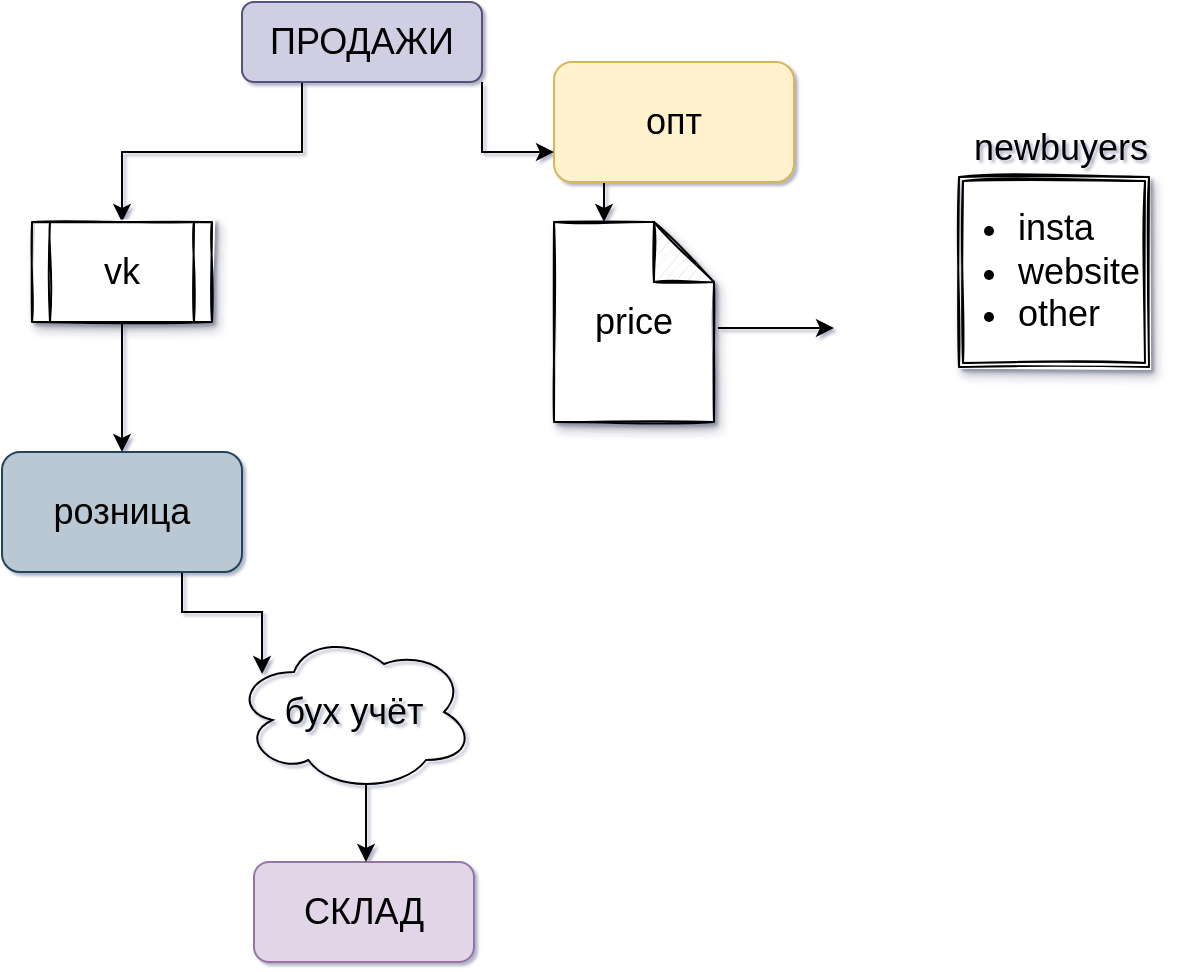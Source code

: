 <mxfile version="18.0.2" type="github">
  <diagram id="qmRuE9SEd1rKAgiWZIl9" name="Page-1">
    <mxGraphModel dx="946" dy="531" grid="1" gridSize="10" guides="1" tooltips="1" connect="1" arrows="1" fold="1" page="1" pageScale="1" pageWidth="827" pageHeight="1169" math="0" shadow="1">
      <root>
        <mxCell id="0" />
        <mxCell id="1" parent="0" />
        <mxCell id="yZWfXlYMy1JbikCf-7DQ-27" style="edgeStyle=orthogonalEdgeStyle;rounded=0;orthogonalLoop=1;jettySize=auto;html=1;exitX=0.25;exitY=1;exitDx=0;exitDy=0;entryX=0;entryY=0;entryDx=25;entryDy=0;entryPerimeter=0;fontSize=18;" edge="1" parent="1" source="yZWfXlYMy1JbikCf-7DQ-2" target="yZWfXlYMy1JbikCf-7DQ-9">
          <mxGeometry relative="1" as="geometry" />
        </mxCell>
        <mxCell id="yZWfXlYMy1JbikCf-7DQ-2" value="&lt;font style=&quot;font-size: 18px;&quot;&gt;&lt;font style=&quot;font-size: 18px;&quot;&gt;опт&lt;/font&gt;&lt;/font&gt;" style="rounded=1;whiteSpace=wrap;html=1;fillColor=#fff2cc;strokeColor=#d6b656;shadow=0;" vertex="1" parent="1">
          <mxGeometry x="500" y="300" width="120" height="60" as="geometry" />
        </mxCell>
        <mxCell id="yZWfXlYMy1JbikCf-7DQ-3" value="СКЛАД" style="rounded=1;whiteSpace=wrap;html=1;shadow=0;fontSize=18;fillColor=#e1d5e7;strokeColor=#9673a6;" vertex="1" parent="1">
          <mxGeometry x="350" y="700" width="110" height="50" as="geometry" />
        </mxCell>
        <mxCell id="yZWfXlYMy1JbikCf-7DQ-25" style="edgeStyle=orthogonalEdgeStyle;rounded=0;orthogonalLoop=1;jettySize=auto;html=1;exitX=0.55;exitY=0.95;exitDx=0;exitDy=0;exitPerimeter=0;fontSize=18;" edge="1" parent="1" source="yZWfXlYMy1JbikCf-7DQ-4">
          <mxGeometry relative="1" as="geometry">
            <mxPoint x="406" y="700" as="targetPoint" />
          </mxGeometry>
        </mxCell>
        <mxCell id="yZWfXlYMy1JbikCf-7DQ-4" value="бух учёт" style="ellipse;shape=cloud;whiteSpace=wrap;html=1;shadow=0;fontSize=18;fillColor=none;" vertex="1" parent="1">
          <mxGeometry x="340" y="585" width="120" height="80" as="geometry" />
        </mxCell>
        <mxCell id="yZWfXlYMy1JbikCf-7DQ-23" style="edgeStyle=orthogonalEdgeStyle;rounded=0;orthogonalLoop=1;jettySize=auto;html=1;exitX=0.75;exitY=1;exitDx=0;exitDy=0;entryX=0.117;entryY=0.263;entryDx=0;entryDy=0;entryPerimeter=0;fontSize=18;" edge="1" parent="1" source="yZWfXlYMy1JbikCf-7DQ-5" target="yZWfXlYMy1JbikCf-7DQ-4">
          <mxGeometry relative="1" as="geometry" />
        </mxCell>
        <mxCell id="yZWfXlYMy1JbikCf-7DQ-5" value="розница" style="rounded=1;whiteSpace=wrap;html=1;shadow=0;fontSize=18;fillColor=#bac8d3;strokeColor=#23445d;" vertex="1" parent="1">
          <mxGeometry x="224" y="495" width="120" height="60" as="geometry" />
        </mxCell>
        <mxCell id="yZWfXlYMy1JbikCf-7DQ-20" style="edgeStyle=orthogonalEdgeStyle;rounded=0;orthogonalLoop=1;jettySize=auto;html=1;exitX=0.25;exitY=1;exitDx=0;exitDy=0;entryX=0.5;entryY=0;entryDx=0;entryDy=0;fontSize=18;" edge="1" parent="1" source="yZWfXlYMy1JbikCf-7DQ-6" target="yZWfXlYMy1JbikCf-7DQ-10">
          <mxGeometry relative="1" as="geometry" />
        </mxCell>
        <mxCell id="yZWfXlYMy1JbikCf-7DQ-26" style="edgeStyle=orthogonalEdgeStyle;rounded=0;orthogonalLoop=1;jettySize=auto;html=1;exitX=1;exitY=1;exitDx=0;exitDy=0;entryX=0;entryY=0.75;entryDx=0;entryDy=0;fontSize=18;" edge="1" parent="1" source="yZWfXlYMy1JbikCf-7DQ-6" target="yZWfXlYMy1JbikCf-7DQ-2">
          <mxGeometry relative="1" as="geometry" />
        </mxCell>
        <mxCell id="yZWfXlYMy1JbikCf-7DQ-6" value="ПРОДАЖИ" style="rounded=1;whiteSpace=wrap;html=1;shadow=0;fontSize=18;fillColor=#d0cee2;strokeColor=#56517e;" vertex="1" parent="1">
          <mxGeometry x="344" y="270" width="120" height="40" as="geometry" />
        </mxCell>
        <mxCell id="yZWfXlYMy1JbikCf-7DQ-9" value="price" style="shape=note;whiteSpace=wrap;html=1;backgroundOutline=1;darkOpacity=0.05;shadow=1;fontSize=18;sketch=1;" vertex="1" parent="1">
          <mxGeometry x="500" y="380" width="80" height="100" as="geometry" />
        </mxCell>
        <mxCell id="yZWfXlYMy1JbikCf-7DQ-22" style="edgeStyle=orthogonalEdgeStyle;rounded=0;orthogonalLoop=1;jettySize=auto;html=1;exitX=0.5;exitY=1;exitDx=0;exitDy=0;entryX=0.5;entryY=0;entryDx=0;entryDy=0;fontSize=18;" edge="1" parent="1" source="yZWfXlYMy1JbikCf-7DQ-10" target="yZWfXlYMy1JbikCf-7DQ-5">
          <mxGeometry relative="1" as="geometry" />
        </mxCell>
        <mxCell id="yZWfXlYMy1JbikCf-7DQ-10" value="vk" style="shape=process;whiteSpace=wrap;html=1;backgroundOutline=1;shadow=1;sketch=1;fontSize=18;" vertex="1" parent="1">
          <mxGeometry x="239" y="380" width="90" height="50" as="geometry" />
        </mxCell>
        <mxCell id="yZWfXlYMy1JbikCf-7DQ-29" value="" style="endArrow=classic;html=1;rounded=0;fontSize=18;exitX=1.025;exitY=0.53;exitDx=0;exitDy=0;exitPerimeter=0;" edge="1" parent="1" source="yZWfXlYMy1JbikCf-7DQ-9">
          <mxGeometry width="50" height="50" relative="1" as="geometry">
            <mxPoint x="600" y="430" as="sourcePoint" />
            <mxPoint x="640" y="433" as="targetPoint" />
          </mxGeometry>
        </mxCell>
        <mxCell id="yZWfXlYMy1JbikCf-7DQ-44" value="" style="shape=ext;double=1;whiteSpace=wrap;html=1;aspect=fixed;shadow=1;sketch=1;fontSize=18;" vertex="1" parent="1">
          <mxGeometry x="702.5" y="357.5" width="95" height="95" as="geometry" />
        </mxCell>
        <mxCell id="yZWfXlYMy1JbikCf-7DQ-43" value="&lt;ul&gt;&lt;li&gt;&lt;span style=&quot;background-color: initial;&quot;&gt;insta&lt;/span&gt;&lt;/li&gt;&lt;li&gt;website&lt;/li&gt;&lt;li&gt;other&lt;/li&gt;&lt;/ul&gt;" style="text;strokeColor=none;fillColor=none;html=1;whiteSpace=wrap;verticalAlign=middle;overflow=hidden;shadow=1;sketch=1;fontSize=18;" vertex="1" parent="1">
          <mxGeometry x="690" y="350" width="120" height="110" as="geometry" />
        </mxCell>
        <mxCell id="yZWfXlYMy1JbikCf-7DQ-45" value="newbuyers" style="text;html=1;align=center;verticalAlign=middle;resizable=0;points=[];autosize=1;strokeColor=none;fillColor=none;fontSize=18;" vertex="1" parent="1">
          <mxGeometry x="702.5" y="327.5" width="100" height="30" as="geometry" />
        </mxCell>
      </root>
    </mxGraphModel>
  </diagram>
</mxfile>
